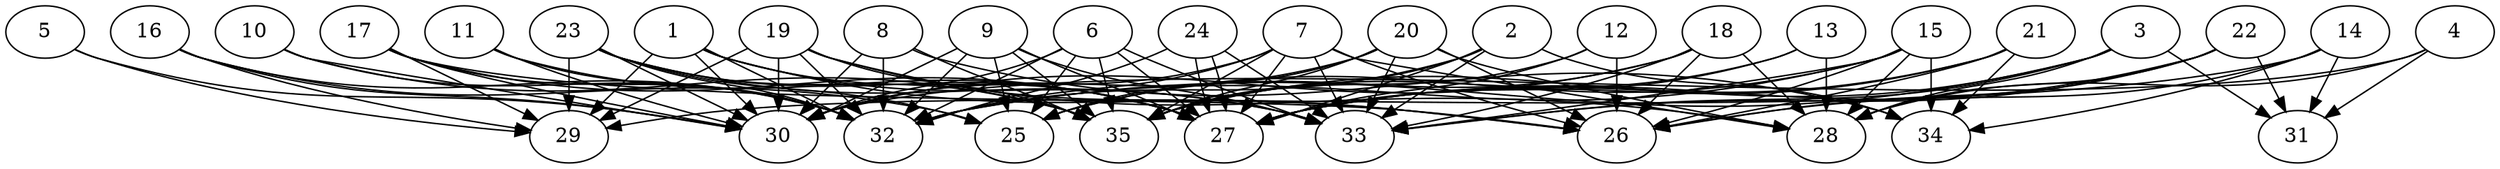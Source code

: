 // DAG automatically generated by daggen at Thu Oct  3 14:05:37 2019
// ./daggen --dot -n 35 --ccr 0.5 --fat 0.9 --regular 0.9 --density 0.7 --mindata 5242880 --maxdata 52428800 
digraph G {
  1 [size="81340416", alpha="0.17", expect_size="40670208"] 
  1 -> 26 [size ="40670208"]
  1 -> 27 [size ="40670208"]
  1 -> 29 [size ="40670208"]
  1 -> 30 [size ="40670208"]
  1 -> 32 [size ="40670208"]
  1 -> 33 [size ="40670208"]
  2 [size="46194688", alpha="0.10", expect_size="23097344"] 
  2 -> 27 [size ="23097344"]
  2 -> 32 [size ="23097344"]
  2 -> 33 [size ="23097344"]
  2 -> 34 [size ="23097344"]
  2 -> 35 [size ="23097344"]
  3 [size="29947904", alpha="0.12", expect_size="14973952"] 
  3 -> 27 [size ="14973952"]
  3 -> 28 [size ="14973952"]
  3 -> 31 [size ="14973952"]
  3 -> 32 [size ="14973952"]
  3 -> 33 [size ="14973952"]
  4 [size="33069056", alpha="0.02", expect_size="16534528"] 
  4 -> 28 [size ="16534528"]
  4 -> 30 [size ="16534528"]
  4 -> 31 [size ="16534528"]
  5 [size="87597056", alpha="0.12", expect_size="43798528"] 
  5 -> 29 [size ="43798528"]
  5 -> 30 [size ="43798528"]
  6 [size="86411264", alpha="0.06", expect_size="43205632"] 
  6 -> 25 [size ="43205632"]
  6 -> 27 [size ="43205632"]
  6 -> 30 [size ="43205632"]
  6 -> 32 [size ="43205632"]
  6 -> 33 [size ="43205632"]
  6 -> 35 [size ="43205632"]
  7 [size="102715392", alpha="0.12", expect_size="51357696"] 
  7 -> 26 [size ="51357696"]
  7 -> 27 [size ="51357696"]
  7 -> 28 [size ="51357696"]
  7 -> 30 [size ="51357696"]
  7 -> 32 [size ="51357696"]
  7 -> 33 [size ="51357696"]
  7 -> 35 [size ="51357696"]
  8 [size="67108864", alpha="0.11", expect_size="33554432"] 
  8 -> 30 [size ="33554432"]
  8 -> 32 [size ="33554432"]
  8 -> 34 [size ="33554432"]
  8 -> 35 [size ="33554432"]
  9 [size="14192640", alpha="0.02", expect_size="7096320"] 
  9 -> 25 [size ="7096320"]
  9 -> 27 [size ="7096320"]
  9 -> 30 [size ="7096320"]
  9 -> 32 [size ="7096320"]
  9 -> 33 [size ="7096320"]
  9 -> 35 [size ="7096320"]
  10 [size="95907840", alpha="0.14", expect_size="47953920"] 
  10 -> 30 [size ="47953920"]
  10 -> 32 [size ="47953920"]
  10 -> 35 [size ="47953920"]
  11 [size="26347520", alpha="0.08", expect_size="13173760"] 
  11 -> 27 [size ="13173760"]
  11 -> 30 [size ="13173760"]
  11 -> 32 [size ="13173760"]
  12 [size="104636416", alpha="0.12", expect_size="52318208"] 
  12 -> 26 [size ="52318208"]
  12 -> 27 [size ="52318208"]
  12 -> 35 [size ="52318208"]
  13 [size="59774976", alpha="0.19", expect_size="29887488"] 
  13 -> 27 [size ="29887488"]
  13 -> 28 [size ="29887488"]
  13 -> 35 [size ="29887488"]
  14 [size="22736896", alpha="0.18", expect_size="11368448"] 
  14 -> 26 [size ="11368448"]
  14 -> 29 [size ="11368448"]
  14 -> 31 [size ="11368448"]
  14 -> 34 [size ="11368448"]
  15 [size="31440896", alpha="0.01", expect_size="15720448"] 
  15 -> 25 [size ="15720448"]
  15 -> 26 [size ="15720448"]
  15 -> 28 [size ="15720448"]
  15 -> 32 [size ="15720448"]
  15 -> 33 [size ="15720448"]
  15 -> 34 [size ="15720448"]
  16 [size="90200064", alpha="0.02", expect_size="45100032"] 
  16 -> 25 [size ="45100032"]
  16 -> 29 [size ="45100032"]
  16 -> 30 [size ="45100032"]
  16 -> 32 [size ="45100032"]
  17 [size="25671680", alpha="0.02", expect_size="12835840"] 
  17 -> 26 [size ="12835840"]
  17 -> 27 [size ="12835840"]
  17 -> 29 [size ="12835840"]
  17 -> 30 [size ="12835840"]
  17 -> 32 [size ="12835840"]
  18 [size="80232448", alpha="0.12", expect_size="40116224"] 
  18 -> 25 [size ="40116224"]
  18 -> 26 [size ="40116224"]
  18 -> 28 [size ="40116224"]
  18 -> 30 [size ="40116224"]
  18 -> 33 [size ="40116224"]
  19 [size="39718912", alpha="0.17", expect_size="19859456"] 
  19 -> 26 [size ="19859456"]
  19 -> 28 [size ="19859456"]
  19 -> 29 [size ="19859456"]
  19 -> 30 [size ="19859456"]
  19 -> 32 [size ="19859456"]
  19 -> 35 [size ="19859456"]
  20 [size="48934912", alpha="0.01", expect_size="24467456"] 
  20 -> 25 [size ="24467456"]
  20 -> 26 [size ="24467456"]
  20 -> 28 [size ="24467456"]
  20 -> 30 [size ="24467456"]
  20 -> 33 [size ="24467456"]
  20 -> 35 [size ="24467456"]
  21 [size="22378496", alpha="0.01", expect_size="11189248"] 
  21 -> 26 [size ="11189248"]
  21 -> 27 [size ="11189248"]
  21 -> 34 [size ="11189248"]
  21 -> 35 [size ="11189248"]
  22 [size="61990912", alpha="0.09", expect_size="30995456"] 
  22 -> 26 [size ="30995456"]
  22 -> 27 [size ="30995456"]
  22 -> 28 [size ="30995456"]
  22 -> 31 [size ="30995456"]
  22 -> 33 [size ="30995456"]
  23 [size="22587392", alpha="0.00", expect_size="11293696"] 
  23 -> 25 [size ="11293696"]
  23 -> 27 [size ="11293696"]
  23 -> 29 [size ="11293696"]
  23 -> 30 [size ="11293696"]
  23 -> 32 [size ="11293696"]
  23 -> 33 [size ="11293696"]
  23 -> 35 [size ="11293696"]
  24 [size="18376704", alpha="0.16", expect_size="9188352"] 
  24 -> 27 [size ="9188352"]
  24 -> 27 [size ="9188352"]
  24 -> 32 [size ="9188352"]
  24 -> 33 [size ="9188352"]
  25 [size="103510016", alpha="0.09", expect_size="51755008"] 
  26 [size="13453312", alpha="0.18", expect_size="6726656"] 
  27 [size="24410112", alpha="0.06", expect_size="12205056"] 
  28 [size="32358400", alpha="0.06", expect_size="16179200"] 
  29 [size="89090048", alpha="0.07", expect_size="44545024"] 
  30 [size="73617408", alpha="0.06", expect_size="36808704"] 
  31 [size="80541696", alpha="0.09", expect_size="40270848"] 
  32 [size="86345728", alpha="0.11", expect_size="43172864"] 
  33 [size="32370688", alpha="0.04", expect_size="16185344"] 
  34 [size="32450560", alpha="0.19", expect_size="16225280"] 
  35 [size="14796800", alpha="0.19", expect_size="7398400"] 
}
